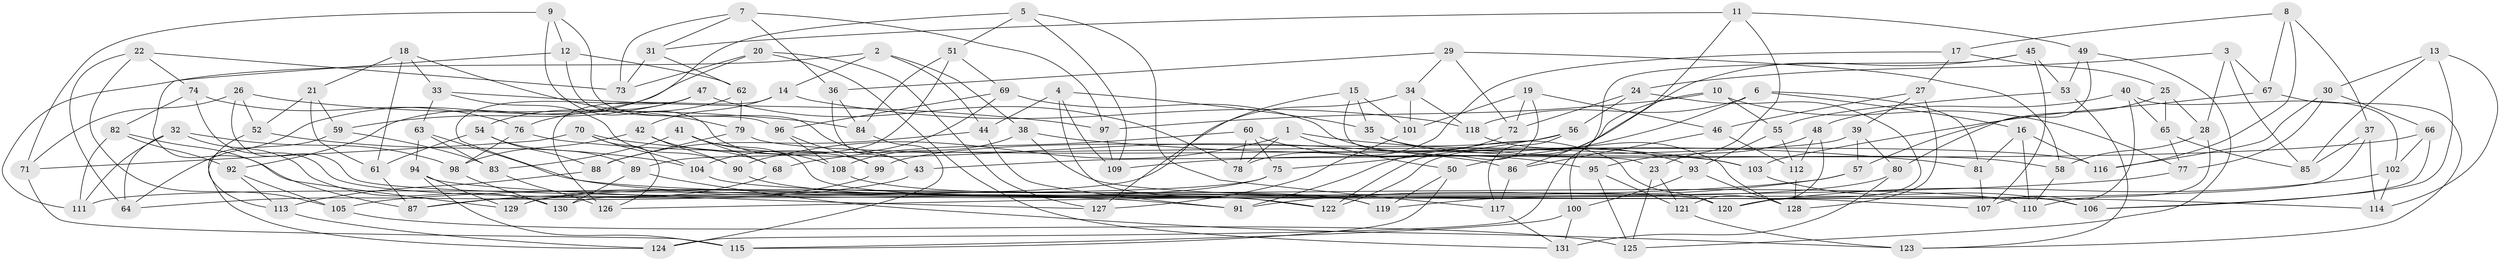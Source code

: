 // coarse degree distribution, {6: 0.25, 7: 0.225, 9: 0.075, 8: 0.2, 5: 0.15, 10: 0.05, 4: 0.05}
// Generated by graph-tools (version 1.1) at 2025/38/03/04/25 23:38:06]
// undirected, 131 vertices, 262 edges
graph export_dot {
  node [color=gray90,style=filled];
  1;
  2;
  3;
  4;
  5;
  6;
  7;
  8;
  9;
  10;
  11;
  12;
  13;
  14;
  15;
  16;
  17;
  18;
  19;
  20;
  21;
  22;
  23;
  24;
  25;
  26;
  27;
  28;
  29;
  30;
  31;
  32;
  33;
  34;
  35;
  36;
  37;
  38;
  39;
  40;
  41;
  42;
  43;
  44;
  45;
  46;
  47;
  48;
  49;
  50;
  51;
  52;
  53;
  54;
  55;
  56;
  57;
  58;
  59;
  60;
  61;
  62;
  63;
  64;
  65;
  66;
  67;
  68;
  69;
  70;
  71;
  72;
  73;
  74;
  75;
  76;
  77;
  78;
  79;
  80;
  81;
  82;
  83;
  84;
  85;
  86;
  87;
  88;
  89;
  90;
  91;
  92;
  93;
  94;
  95;
  96;
  97;
  98;
  99;
  100;
  101;
  102;
  103;
  104;
  105;
  106;
  107;
  108;
  109;
  110;
  111;
  112;
  113;
  114;
  115;
  116;
  117;
  118;
  119;
  120;
  121;
  122;
  123;
  124;
  125;
  126;
  127;
  128;
  129;
  130;
  131;
  1 -- 78;
  1 -- 50;
  1 -- 103;
  1 -- 90;
  2 -- 14;
  2 -- 38;
  2 -- 44;
  2 -- 111;
  3 -- 67;
  3 -- 24;
  3 -- 85;
  3 -- 28;
  4 -- 122;
  4 -- 109;
  4 -- 35;
  4 -- 44;
  5 -- 51;
  5 -- 109;
  5 -- 117;
  5 -- 92;
  6 -- 50;
  6 -- 16;
  6 -- 81;
  6 -- 118;
  7 -- 31;
  7 -- 97;
  7 -- 36;
  7 -- 73;
  8 -- 37;
  8 -- 17;
  8 -- 67;
  8 -- 116;
  9 -- 99;
  9 -- 43;
  9 -- 71;
  9 -- 12;
  10 -- 97;
  10 -- 122;
  10 -- 55;
  10 -- 77;
  11 -- 23;
  11 -- 31;
  11 -- 100;
  11 -- 49;
  12 -- 96;
  12 -- 62;
  12 -- 87;
  13 -- 114;
  13 -- 106;
  13 -- 85;
  13 -- 30;
  14 -- 118;
  14 -- 126;
  14 -- 42;
  15 -- 101;
  15 -- 35;
  15 -- 127;
  15 -- 23;
  16 -- 81;
  16 -- 116;
  16 -- 110;
  17 -- 27;
  17 -- 25;
  17 -- 78;
  18 -- 61;
  18 -- 33;
  18 -- 21;
  18 -- 79;
  19 -- 101;
  19 -- 72;
  19 -- 46;
  19 -- 122;
  20 -- 73;
  20 -- 131;
  20 -- 127;
  20 -- 64;
  21 -- 59;
  21 -- 61;
  21 -- 52;
  22 -- 74;
  22 -- 64;
  22 -- 73;
  22 -- 105;
  23 -- 125;
  23 -- 121;
  24 -- 72;
  24 -- 120;
  24 -- 56;
  25 -- 65;
  25 -- 28;
  25 -- 57;
  26 -- 84;
  26 -- 71;
  26 -- 106;
  26 -- 52;
  27 -- 128;
  27 -- 39;
  27 -- 46;
  28 -- 110;
  28 -- 58;
  29 -- 36;
  29 -- 58;
  29 -- 34;
  29 -- 72;
  30 -- 77;
  30 -- 116;
  30 -- 66;
  31 -- 62;
  31 -- 73;
  32 -- 64;
  32 -- 130;
  32 -- 98;
  32 -- 111;
  33 -- 90;
  33 -- 97;
  33 -- 63;
  34 -- 87;
  34 -- 101;
  34 -- 118;
  35 -- 58;
  35 -- 93;
  36 -- 43;
  36 -- 84;
  37 -- 85;
  37 -- 114;
  37 -- 130;
  38 -- 81;
  38 -- 107;
  38 -- 108;
  39 -- 80;
  39 -- 43;
  39 -- 57;
  40 -- 102;
  40 -- 65;
  40 -- 48;
  40 -- 107;
  41 -- 108;
  41 -- 68;
  41 -- 83;
  41 -- 120;
  42 -- 68;
  42 -- 98;
  42 -- 90;
  43 -- 64;
  44 -- 91;
  44 -- 88;
  45 -- 86;
  45 -- 124;
  45 -- 53;
  45 -- 107;
  46 -- 86;
  46 -- 112;
  47 -- 91;
  47 -- 54;
  47 -- 78;
  47 -- 59;
  48 -- 95;
  48 -- 121;
  48 -- 112;
  49 -- 125;
  49 -- 53;
  49 -- 80;
  50 -- 119;
  50 -- 115;
  51 -- 84;
  51 -- 89;
  51 -- 69;
  52 -- 104;
  52 -- 113;
  53 -- 123;
  53 -- 55;
  54 -- 61;
  54 -- 89;
  54 -- 88;
  55 -- 112;
  55 -- 93;
  56 -- 99;
  56 -- 75;
  56 -- 117;
  57 -- 91;
  57 -- 105;
  58 -- 110;
  59 -- 83;
  59 -- 124;
  60 -- 95;
  60 -- 78;
  60 -- 68;
  60 -- 75;
  61 -- 87;
  62 -- 79;
  62 -- 76;
  63 -- 83;
  63 -- 94;
  63 -- 114;
  65 -- 85;
  65 -- 77;
  66 -- 106;
  66 -- 109;
  66 -- 102;
  67 -- 103;
  67 -- 123;
  68 -- 87;
  69 -- 120;
  69 -- 104;
  69 -- 96;
  70 -- 104;
  70 -- 86;
  70 -- 71;
  70 -- 126;
  71 -- 115;
  72 -- 91;
  74 -- 119;
  74 -- 76;
  74 -- 82;
  75 -- 111;
  75 -- 129;
  76 -- 103;
  76 -- 98;
  77 -- 126;
  79 -- 88;
  79 -- 116;
  80 -- 131;
  80 -- 119;
  81 -- 107;
  82 -- 129;
  82 -- 92;
  82 -- 111;
  83 -- 126;
  84 -- 124;
  86 -- 117;
  88 -- 113;
  89 -- 123;
  89 -- 130;
  90 -- 122;
  92 -- 105;
  92 -- 113;
  93 -- 100;
  93 -- 128;
  94 -- 115;
  94 -- 127;
  94 -- 129;
  95 -- 121;
  95 -- 125;
  96 -- 99;
  96 -- 108;
  97 -- 109;
  98 -- 130;
  99 -- 129;
  100 -- 115;
  100 -- 131;
  101 -- 127;
  102 -- 120;
  102 -- 114;
  103 -- 106;
  104 -- 110;
  105 -- 125;
  108 -- 119;
  112 -- 128;
  113 -- 124;
  117 -- 131;
  118 -- 128;
  121 -- 123;
}
